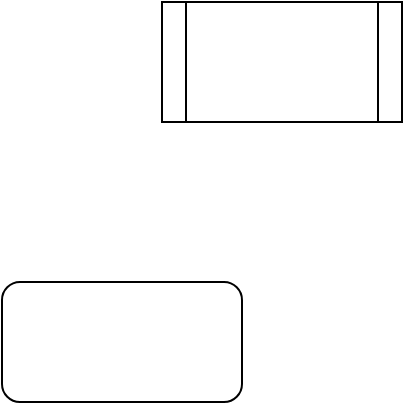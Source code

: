 <mxfile version="21.0.6" type="github"><diagram id="sp3MSoIcFXdAWK5_ot13" name="Page-1"><mxGraphModel dx="1434" dy="764" grid="1" gridSize="10" guides="1" tooltips="1" connect="1" arrows="1" fold="1" page="1" pageScale="1" pageWidth="850" pageHeight="1100" math="0" shadow="0"><root><mxCell id="0"/><mxCell id="1" parent="0"/><mxCell id="tSeaPIpKqqDcErNa1SuL-1" value="" style="rounded=1;whiteSpace=wrap;html=1;" parent="1" vertex="1"><mxGeometry x="360" y="360" width="120" height="60" as="geometry"/></mxCell><mxCell id="tSeaPIpKqqDcErNa1SuL-2" value="" style="shape=process;whiteSpace=wrap;html=1;backgroundOutline=1;" parent="1" vertex="1"><mxGeometry x="440" y="220" width="120" height="60" as="geometry"/></mxCell></root></mxGraphModel></diagram></mxfile>